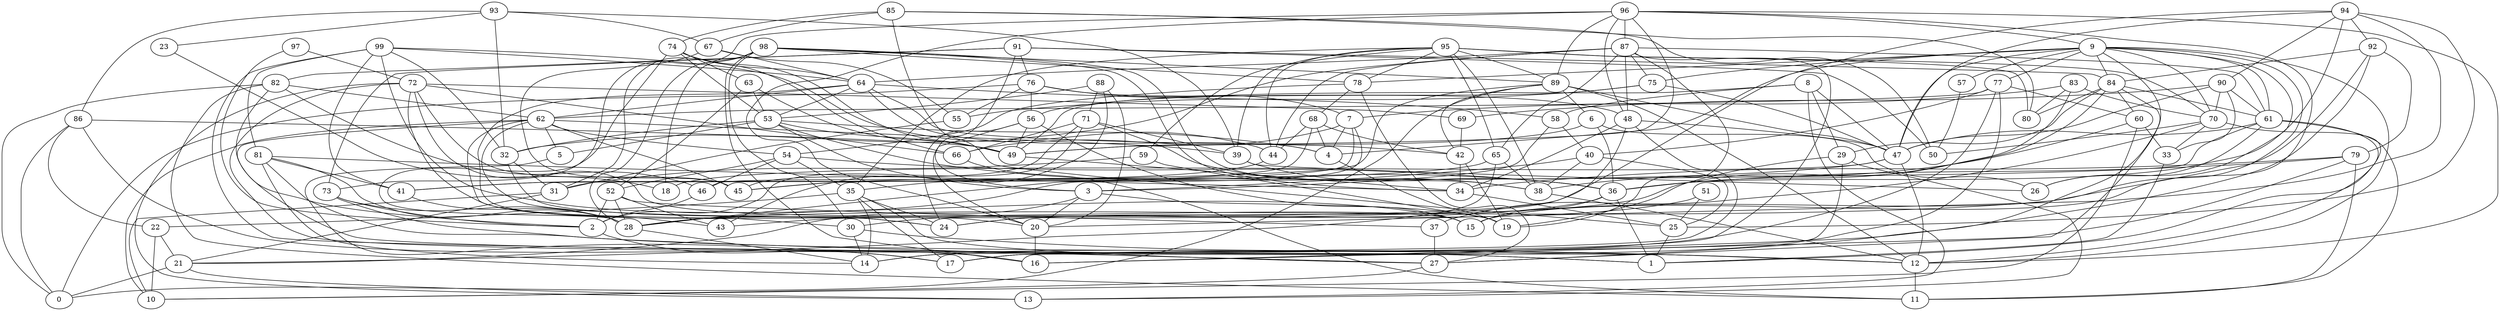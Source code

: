 digraph GG_graph {

subgraph G_graph {
edge [color = black]
"29" -> "19" [dir = none]
"99" -> "15" [dir = none]
"99" -> "81" [dir = none]
"41" -> "28" [dir = none]
"73" -> "2" [dir = none]
"73" -> "28" [dir = none]
"73" -> "27" [dir = none]
"40" -> "3" [dir = none]
"5" -> "17" [dir = none]
"39" -> "36" [dir = none]
"39" -> "26" [dir = none]
"12" -> "11" [dir = none]
"85" -> "74" [dir = none]
"85" -> "67" [dir = none]
"85" -> "25" [dir = none]
"85" -> "50" [dir = none]
"67" -> "45" [dir = none]
"67" -> "64" [dir = none]
"67" -> "55" [dir = none]
"59" -> "31" [dir = none]
"59" -> "19" [dir = none]
"89" -> "0" [dir = none]
"88" -> "71" [dir = none]
"88" -> "53" [dir = none]
"36" -> "15" [dir = none]
"74" -> "28" [dir = none]
"74" -> "53" [dir = none]
"9" -> "26" [dir = none]
"9" -> "84" [dir = none]
"9" -> "78" [dir = none]
"9" -> "77" [dir = none]
"9" -> "12" [dir = none]
"9" -> "15" [dir = none]
"9" -> "28" [dir = none]
"9" -> "75" [dir = none]
"9" -> "61" [dir = none]
"9" -> "57" [dir = none]
"78" -> "68" [dir = none]
"78" -> "27" [dir = none]
"27" -> "10" [dir = none]
"44" -> "35" [dir = none]
"65" -> "38" [dir = none]
"7" -> "28" [dir = none]
"7" -> "4" [dir = none]
"42" -> "19" [dir = none]
"42" -> "34" [dir = none]
"68" -> "42" [dir = none]
"2" -> "17" [dir = none]
"57" -> "50" [dir = none]
"31" -> "21" [dir = none]
"31" -> "10" [dir = none]
"97" -> "72" [dir = none]
"97" -> "2" [dir = none]
"75" -> "55" [dir = none]
"75" -> "47" [dir = none]
"75" -> "56" [dir = none]
"23" -> "18" [dir = none]
"66" -> "11" [dir = none]
"70" -> "37" [dir = none]
"70" -> "33" [dir = none]
"70" -> "50" [dir = none]
"70" -> "12" [dir = none]
"77" -> "14" [dir = none]
"77" -> "17" [dir = none]
"91" -> "50" [dir = none]
"91" -> "82" [dir = none]
"91" -> "76" [dir = none]
"91" -> "84" [dir = none]
"46" -> "2" [dir = none]
"37" -> "27" [dir = none]
"83" -> "70" [dir = none]
"83" -> "7" [dir = none]
"83" -> "80" [dir = none]
"69" -> "42" [dir = none]
"81" -> "28" [dir = none]
"81" -> "12" [dir = none]
"81" -> "41" [dir = none]
"81" -> "34" [dir = none]
"81" -> "14" [dir = none]
"95" -> "80" [dir = none]
"95" -> "65" [dir = none]
"95" -> "89" [dir = none]
"95" -> "78" [dir = none]
"95" -> "38" [dir = none]
"95" -> "70" [dir = none]
"82" -> "62" [dir = none]
"82" -> "2" [dir = none]
"82" -> "0" [dir = none]
"82" -> "11" [dir = none]
"82" -> "46" [dir = none]
"98" -> "18" [dir = none]
"98" -> "89" [dir = none]
"98" -> "28" [dir = none]
"98" -> "31" [dir = none]
"98" -> "30" [dir = none]
"71" -> "66" [dir = none]
"71" -> "45" [dir = none]
"71" -> "2" [dir = none]
"92" -> "84" [dir = none]
"92" -> "28" [dir = none]
"58" -> "40" [dir = none]
"84" -> "60" [dir = none]
"84" -> "29" [dir = none]
"60" -> "38" [dir = none]
"60" -> "10" [dir = none]
"51" -> "25" [dir = none]
"51" -> "24" [dir = none]
"76" -> "55" [dir = none]
"76" -> "0" [dir = none]
"90" -> "70" [dir = none]
"90" -> "33" [dir = none]
"93" -> "23" [dir = none]
"93" -> "39" [dir = none]
"93" -> "32" [dir = none]
"21" -> "13" [dir = none]
"8" -> "13" [dir = none]
"8" -> "58" [dir = none]
"8" -> "49" [dir = none]
"8" -> "29" [dir = none]
"35" -> "17" [dir = none]
"35" -> "14" [dir = none]
"35" -> "24" [dir = none]
"35" -> "22" [dir = none]
"63" -> "52" [dir = none]
"63" -> "49" [dir = none]
"96" -> "73" [dir = none]
"96" -> "49" [dir = none]
"96" -> "12" [dir = none]
"96" -> "87" [dir = none]
"96" -> "15" [dir = none]
"96" -> "9" [dir = none]
"96" -> "89" [dir = none]
"96" -> "20" [dir = none]
"47" -> "45" [dir = none]
"47" -> "12" [dir = none]
"47" -> "18" [dir = none]
"72" -> "43" [dir = none]
"72" -> "45" [dir = none]
"72" -> "69" [dir = none]
"72" -> "1" [dir = none]
"52" -> "2" [dir = none]
"52" -> "28" [dir = none]
"52" -> "37" [dir = none]
"52" -> "43" [dir = none]
"54" -> "35" [dir = none]
"54" -> "36" [dir = none]
"55" -> "31" [dir = none]
"3" -> "20" [dir = none]
"3" -> "21" [dir = none]
"62" -> "30" [dir = none]
"62" -> "5" [dir = none]
"62" -> "12" [dir = none]
"62" -> "39" [dir = none]
"62" -> "10" [dir = none]
"62" -> "45" [dir = none]
"62" -> "54" [dir = none]
"20" -> "16" [dir = none]
"86" -> "22" [dir = none]
"86" -> "0" [dir = none]
"86" -> "49" [dir = none]
"87" -> "32" [dir = none]
"87" -> "65" [dir = none]
"87" -> "64" [dir = none]
"87" -> "44" [dir = none]
"87" -> "75" [dir = none]
"87" -> "17" [dir = none]
"87" -> "48" [dir = none]
"87" -> "19" [dir = none]
"56" -> "49" [dir = none]
"56" -> "20" [dir = none]
"56" -> "15" [dir = none]
"56" -> "24" [dir = none]
"79" -> "36" [dir = none]
"79" -> "11" [dir = none]
"79" -> "16" [dir = none]
"53" -> "49" [dir = none]
"53" -> "5" [dir = none]
"53" -> "3" [dir = none]
"53" -> "36" [dir = none]
"53" -> "32" [dir = none]
"61" -> "47" [dir = none]
"64" -> "24" [dir = none]
"64" -> "62" [dir = none]
"64" -> "53" [dir = none]
"64" -> "4" [dir = none]
"64" -> "58" [dir = none]
"64" -> "42" [dir = none]
"4" -> "19" [dir = none]
"94" -> "25" [dir = none]
"94" -> "47" [dir = none]
"94" -> "4" [dir = none]
"94" -> "90" [dir = none]
"6" -> "36" [dir = none]
"6" -> "26" [dir = none]
"33" -> "1" [dir = none]
"48" -> "34" [dir = none]
"48" -> "43" [dir = none]
"48" -> "47" [dir = none]
"62" -> "24" [dir = none]
"40" -> "38" [dir = none]
"68" -> "44" [dir = none]
"94" -> "92" [dir = none]
"77" -> "60" [dir = none]
"85" -> "80" [dir = none]
"86" -> "16" [dir = none]
"68" -> "28" [dir = none]
"89" -> "45" [dir = none]
"99" -> "1" [dir = none]
"30" -> "12" [dir = none]
"7" -> "66" [dir = none]
"96" -> "48" [dir = none]
"79" -> "34" [dir = none]
"76" -> "48" [dir = none]
"21" -> "0" [dir = none]
"91" -> "3" [dir = none]
"78" -> "54" [dir = none]
"61" -> "11" [dir = none]
"58" -> "3" [dir = none]
"83" -> "24" [dir = none]
"90" -> "47" [dir = none]
"34" -> "25" [dir = none]
"3" -> "19" [dir = none]
"90" -> "61" [dir = none]
"91" -> "73" [dir = none]
"32" -> "31" [dir = none]
"49" -> "34" [dir = none]
"98" -> "38" [dir = none]
"94" -> "20" [dir = none]
"9" -> "47" [dir = none]
"89" -> "42" [dir = none]
"84" -> "80" [dir = none]
"99" -> "41" [dir = none]
"95" -> "35" [dir = none]
"74" -> "66" [dir = none]
"30" -> "14" [dir = none]
"54" -> "46" [dir = none]
"72" -> "13" [dir = none]
"71" -> "38" [dir = none]
"61" -> "1" [dir = none]
"54" -> "52" [dir = none]
"29" -> "17" [dir = none]
"63" -> "53" [dir = none]
"22" -> "10" [dir = none]
"65" -> "21" [dir = none]
"22" -> "21" [dir = none]
"60" -> "33" [dir = none]
"95" -> "44" [dir = none]
"84" -> "61" [dir = none]
"74" -> "64" [dir = none]
"74" -> "63" [dir = none]
"99" -> "64" [dir = none]
"99" -> "32" [dir = none]
"87" -> "61" [dir = none]
"99" -> "44" [dir = none]
"76" -> "56" [dir = none]
"95" -> "59" [dir = none]
"98" -> "34" [dir = none]
"88" -> "20" [dir = none]
"90" -> "69" [dir = none]
"98" -> "78" [dir = none]
"84" -> "27" [dir = none]
"93" -> "67" [dir = none]
"77" -> "40" [dir = none]
"25" -> "1" [dir = none]
"84" -> "36" [dir = none]
"94" -> "36" [dir = none]
"40" -> "25" [dir = none]
"38" -> "12" [dir = none]
"48" -> "14" [dir = none]
"29" -> "13" [dir = none]
"61" -> "41" [dir = none]
"36" -> "1" [dir = none]
"61" -> "26" [dir = none]
"92" -> "16" [dir = none]
"28" -> "14" [dir = none]
"77" -> "62" [dir = none]
"65" -> "41" [dir = none]
"9" -> "27" [dir = none]
"88" -> "43" [dir = none]
"71" -> "39" [dir = none]
"74" -> "49" [dir = none]
"9" -> "70" [dir = none]
"35" -> "27" [dir = none]
"89" -> "6" [dir = none]
"72" -> "66" [dir = none]
"93" -> "86" [dir = none]
"95" -> "39" [dir = none]
"72" -> "15" [dir = none]
"32" -> "20" [dir = none]
"6" -> "49" [dir = none]
"92" -> "79" [dir = none]
"68" -> "4" [dir = none]
"98" -> "16" [dir = none]
"7" -> "46" [dir = none]
"89" -> "12" [dir = none]
"8" -> "47" [dir = none]
"89" -> "47" [dir = none]
"36" -> "30" [dir = none]
"53" -> "4" [dir = none]
"76" -> "7" [dir = none]
}

}
